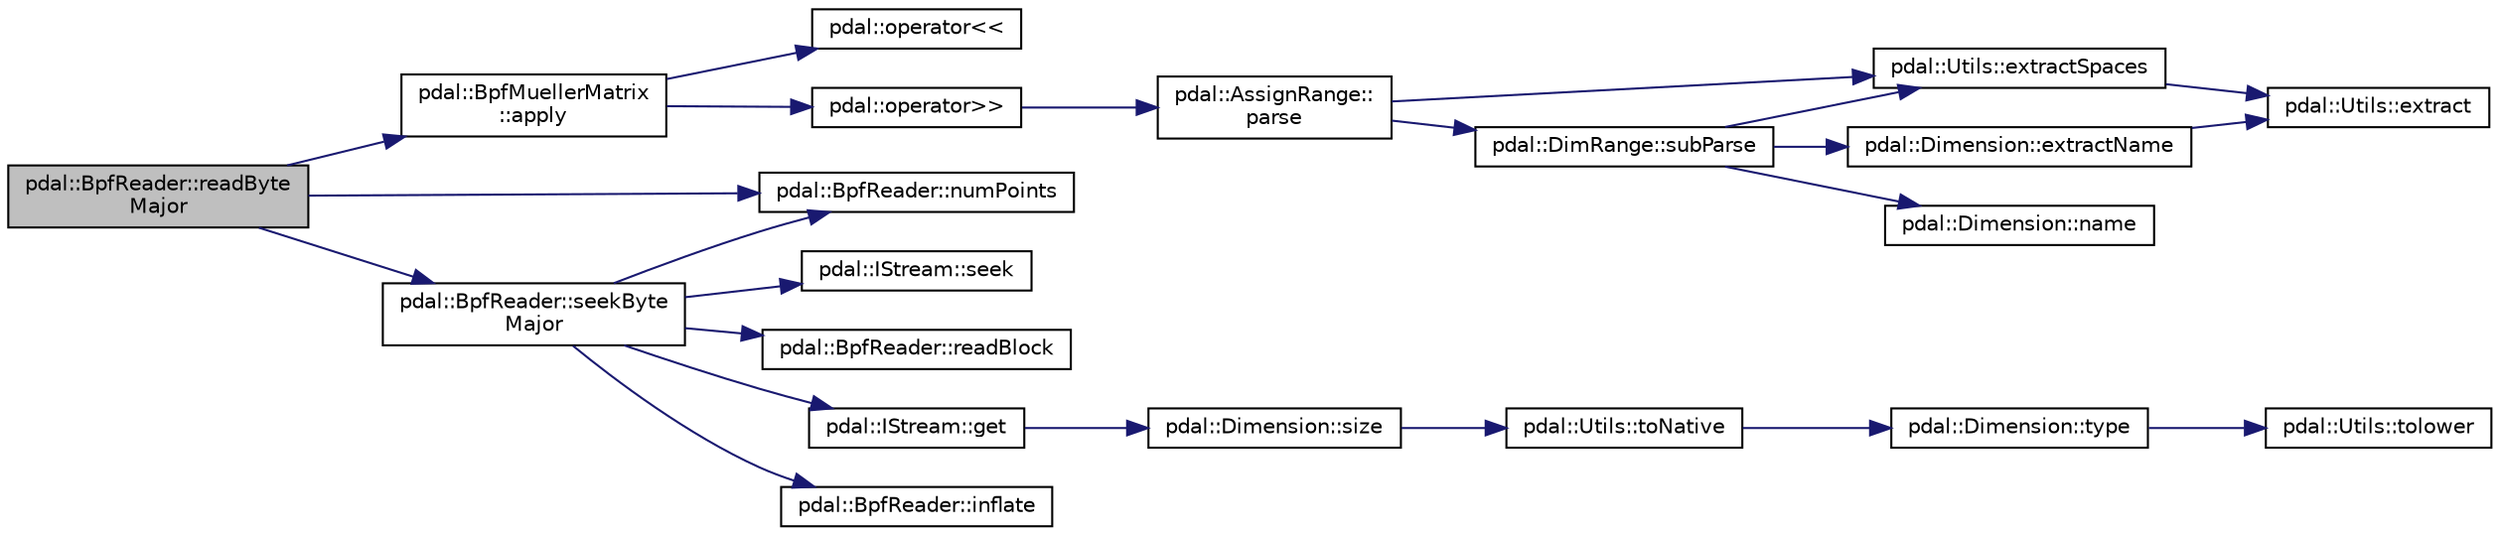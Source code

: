 digraph "pdal::BpfReader::readByteMajor"
{
  edge [fontname="Helvetica",fontsize="10",labelfontname="Helvetica",labelfontsize="10"];
  node [fontname="Helvetica",fontsize="10",shape=record];
  rankdir="LR";
  Node1 [label="pdal::BpfReader::readByte\lMajor",height=0.2,width=0.4,color="black", fillcolor="grey75", style="filled", fontcolor="black"];
  Node1 -> Node2 [color="midnightblue",fontsize="10",style="solid",fontname="Helvetica"];
  Node2 [label="pdal::BpfMuellerMatrix\l::apply",height=0.2,width=0.4,color="black", fillcolor="white", style="filled",URL="$structpdal_1_1BpfMuellerMatrix.html#a3bae8cd517356ffb0aea13a57d930ae7"];
  Node2 -> Node3 [color="midnightblue",fontsize="10",style="solid",fontname="Helvetica"];
  Node3 [label="pdal::operator\<\<",height=0.2,width=0.4,color="black", fillcolor="white", style="filled",URL="$namespacepdal.html#a8af0329eb87f27a8e758e50c36b2a705"];
  Node2 -> Node4 [color="midnightblue",fontsize="10",style="solid",fontname="Helvetica"];
  Node4 [label="pdal::operator\>\>",height=0.2,width=0.4,color="black", fillcolor="white", style="filled",URL="$namespacepdal.html#ace4187c9d299de84872aa9a04c71dbf3"];
  Node4 -> Node5 [color="midnightblue",fontsize="10",style="solid",fontname="Helvetica"];
  Node5 [label="pdal::AssignRange::\lparse",height=0.2,width=0.4,color="black", fillcolor="white", style="filled",URL="$structpdal_1_1AssignRange.html#add1a82f38c804c85284aa9bed0c4330a"];
  Node5 -> Node6 [color="midnightblue",fontsize="10",style="solid",fontname="Helvetica"];
  Node6 [label="pdal::Utils::extractSpaces",height=0.2,width=0.4,color="black", fillcolor="white", style="filled",URL="$namespacepdal_1_1Utils.html#a9bda8c5dbe5ef7cf66e99ba022184934"];
  Node6 -> Node7 [color="midnightblue",fontsize="10",style="solid",fontname="Helvetica"];
  Node7 [label="pdal::Utils::extract",height=0.2,width=0.4,color="black", fillcolor="white", style="filled",URL="$namespacepdal_1_1Utils.html#acae5a19cd66121b77e2599daec48413d"];
  Node5 -> Node8 [color="midnightblue",fontsize="10",style="solid",fontname="Helvetica"];
  Node8 [label="pdal::DimRange::subParse",height=0.2,width=0.4,color="black", fillcolor="white", style="filled",URL="$structpdal_1_1DimRange.html#a6b6b128ffc786bddb749f37ccd9fcf1d"];
  Node8 -> Node9 [color="midnightblue",fontsize="10",style="solid",fontname="Helvetica"];
  Node9 [label="pdal::Dimension::extractName",height=0.2,width=0.4,color="black", fillcolor="white", style="filled",URL="$namespacepdal_1_1Dimension.html#ad7dd00ca79ce099313f3fe405f40cd93"];
  Node9 -> Node7 [color="midnightblue",fontsize="10",style="solid",fontname="Helvetica"];
  Node8 -> Node6 [color="midnightblue",fontsize="10",style="solid",fontname="Helvetica"];
  Node8 -> Node10 [color="midnightblue",fontsize="10",style="solid",fontname="Helvetica"];
  Node10 [label="pdal::Dimension::name",height=0.2,width=0.4,color="black", fillcolor="white", style="filled",URL="$namespacepdal_1_1Dimension.html#af3176b0b7e6b4be000317846cf7c2718"];
  Node1 -> Node11 [color="midnightblue",fontsize="10",style="solid",fontname="Helvetica"];
  Node11 [label="pdal::BpfReader::numPoints",height=0.2,width=0.4,color="black", fillcolor="white", style="filled",URL="$classpdal_1_1BpfReader.html#a8474ab61285bb81bc1bcc4d69383bb95"];
  Node1 -> Node12 [color="midnightblue",fontsize="10",style="solid",fontname="Helvetica"];
  Node12 [label="pdal::BpfReader::seekByte\lMajor",height=0.2,width=0.4,color="black", fillcolor="white", style="filled",URL="$classpdal_1_1BpfReader.html#a062aef44eee3f8d213796ef1fb79509c"];
  Node12 -> Node11 [color="midnightblue",fontsize="10",style="solid",fontname="Helvetica"];
  Node12 -> Node13 [color="midnightblue",fontsize="10",style="solid",fontname="Helvetica"];
  Node13 [label="pdal::IStream::seek",height=0.2,width=0.4,color="black", fillcolor="white", style="filled",URL="$classpdal_1_1IStream.html#af0ce8ed6fcaea7ead21c0e7c5c054812"];
  Node12 -> Node14 [color="midnightblue",fontsize="10",style="solid",fontname="Helvetica"];
  Node14 [label="pdal::BpfReader::readBlock",height=0.2,width=0.4,color="black", fillcolor="white", style="filled",URL="$classpdal_1_1BpfReader.html#a746439b6f836a81eea2443cbed447e9a"];
  Node12 -> Node15 [color="midnightblue",fontsize="10",style="solid",fontname="Helvetica"];
  Node15 [label="pdal::IStream::get",height=0.2,width=0.4,color="black", fillcolor="white", style="filled",URL="$classpdal_1_1IStream.html#a1868ec9fd091d4af1281c2181315521a"];
  Node15 -> Node16 [color="midnightblue",fontsize="10",style="solid",fontname="Helvetica"];
  Node16 [label="pdal::Dimension::size",height=0.2,width=0.4,color="black", fillcolor="white", style="filled",URL="$namespacepdal_1_1Dimension.html#acf81dae9d5946f3a941f9df154b2329b"];
  Node16 -> Node17 [color="midnightblue",fontsize="10",style="solid",fontname="Helvetica"];
  Node17 [label="pdal::Utils::toNative",height=0.2,width=0.4,color="black", fillcolor="white", style="filled",URL="$namespacepdal_1_1Utils.html#a59253304d0f929e3a3ea00f09636002f"];
  Node17 -> Node18 [color="midnightblue",fontsize="10",style="solid",fontname="Helvetica"];
  Node18 [label="pdal::Dimension::type",height=0.2,width=0.4,color="black", fillcolor="white", style="filled",URL="$namespacepdal_1_1Dimension.html#a880d689fed54aa3ded6f88c9e058c5d2"];
  Node18 -> Node19 [color="midnightblue",fontsize="10",style="solid",fontname="Helvetica"];
  Node19 [label="pdal::Utils::tolower",height=0.2,width=0.4,color="black", fillcolor="white", style="filled",URL="$namespacepdal_1_1Utils.html#a5268937cf695835e55392f752dc02cb2"];
  Node12 -> Node20 [color="midnightblue",fontsize="10",style="solid",fontname="Helvetica"];
  Node20 [label="pdal::BpfReader::inflate",height=0.2,width=0.4,color="black", fillcolor="white", style="filled",URL="$classpdal_1_1BpfReader.html#a50e83a8c0cbc3441e340e6e5984f4b13"];
}
